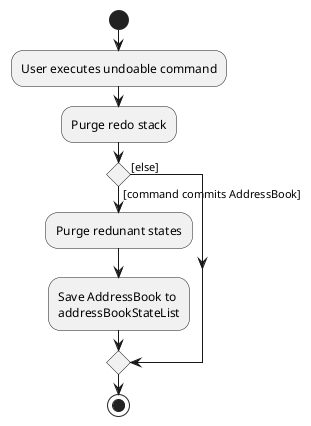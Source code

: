 @startuml
start
:User executes undoable command;

'Since the beta syntax does not support placing the condition outside the
'diamond we place it as the true branch instead.

:Purge redo stack;

if () then ([command commits AddressBook])
    :Purge redunant states;
    :Save AddressBook to
    addressBookStateList;
else ([else])
endif
stop
@enduml
